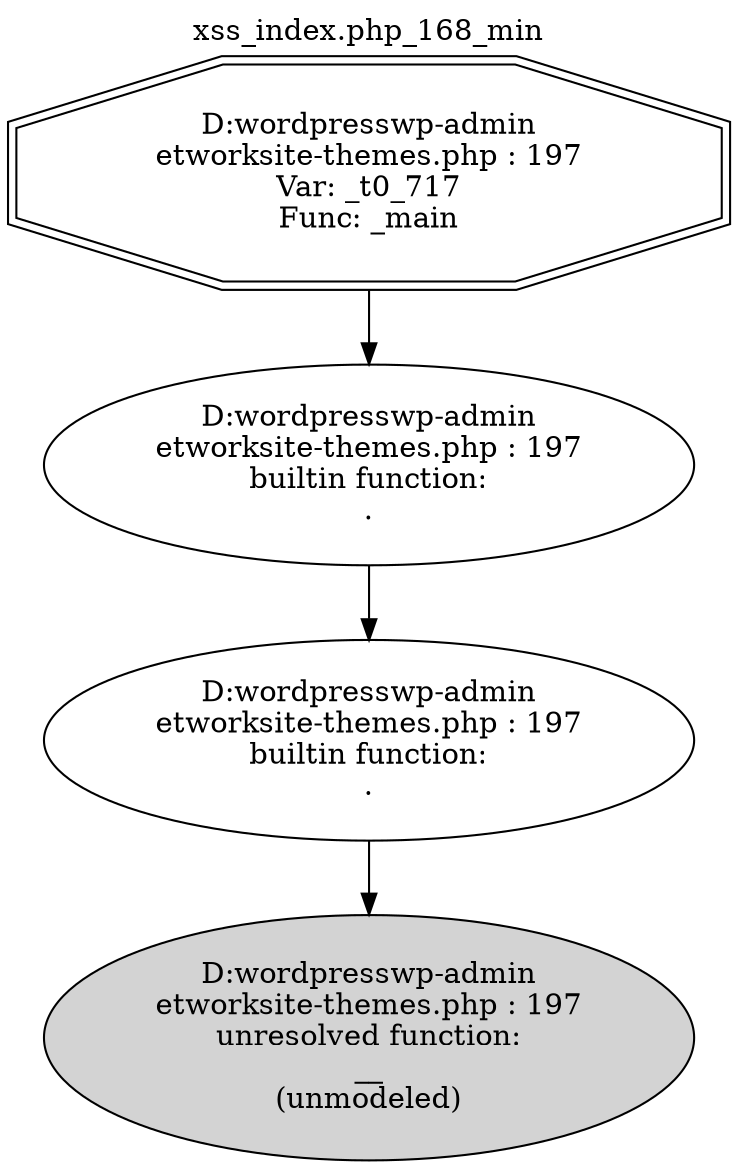 digraph cfg {
  label="xss_index.php_168_min";
  labelloc=t;
  n1 [shape=doubleoctagon, label="D:\wordpress\wp-admin\network\site-themes.php : 197\nVar: _t0_717\nFunc: _main\n"];
  n2 [shape=ellipse, label="D:\wordpress\wp-admin\network\site-themes.php : 197\nbuiltin function:\n.\n"];
  n3 [shape=ellipse, label="D:\wordpress\wp-admin\network\site-themes.php : 197\nbuiltin function:\n.\n"];
  n4 [shape=ellipse, label="D:\wordpress\wp-admin\network\site-themes.php : 197\nunresolved function:\n__\n(unmodeled)\n",style=filled];
  n1 -> n2;
  n2 -> n3;
  n3 -> n4;
}
